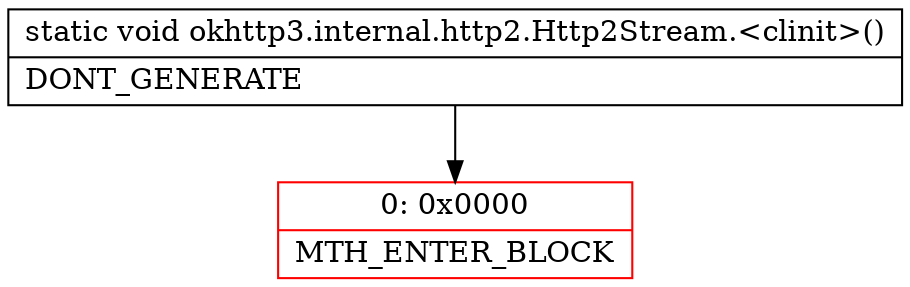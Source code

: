 digraph "CFG forokhttp3.internal.http2.Http2Stream.\<clinit\>()V" {
subgraph cluster_Region_220698948 {
label = "R(0)";
node [shape=record,color=blue];
}
Node_0 [shape=record,color=red,label="{0\:\ 0x0000|MTH_ENTER_BLOCK\l}"];
MethodNode[shape=record,label="{static void okhttp3.internal.http2.Http2Stream.\<clinit\>()  | DONT_GENERATE\l}"];
MethodNode -> Node_0;
}

